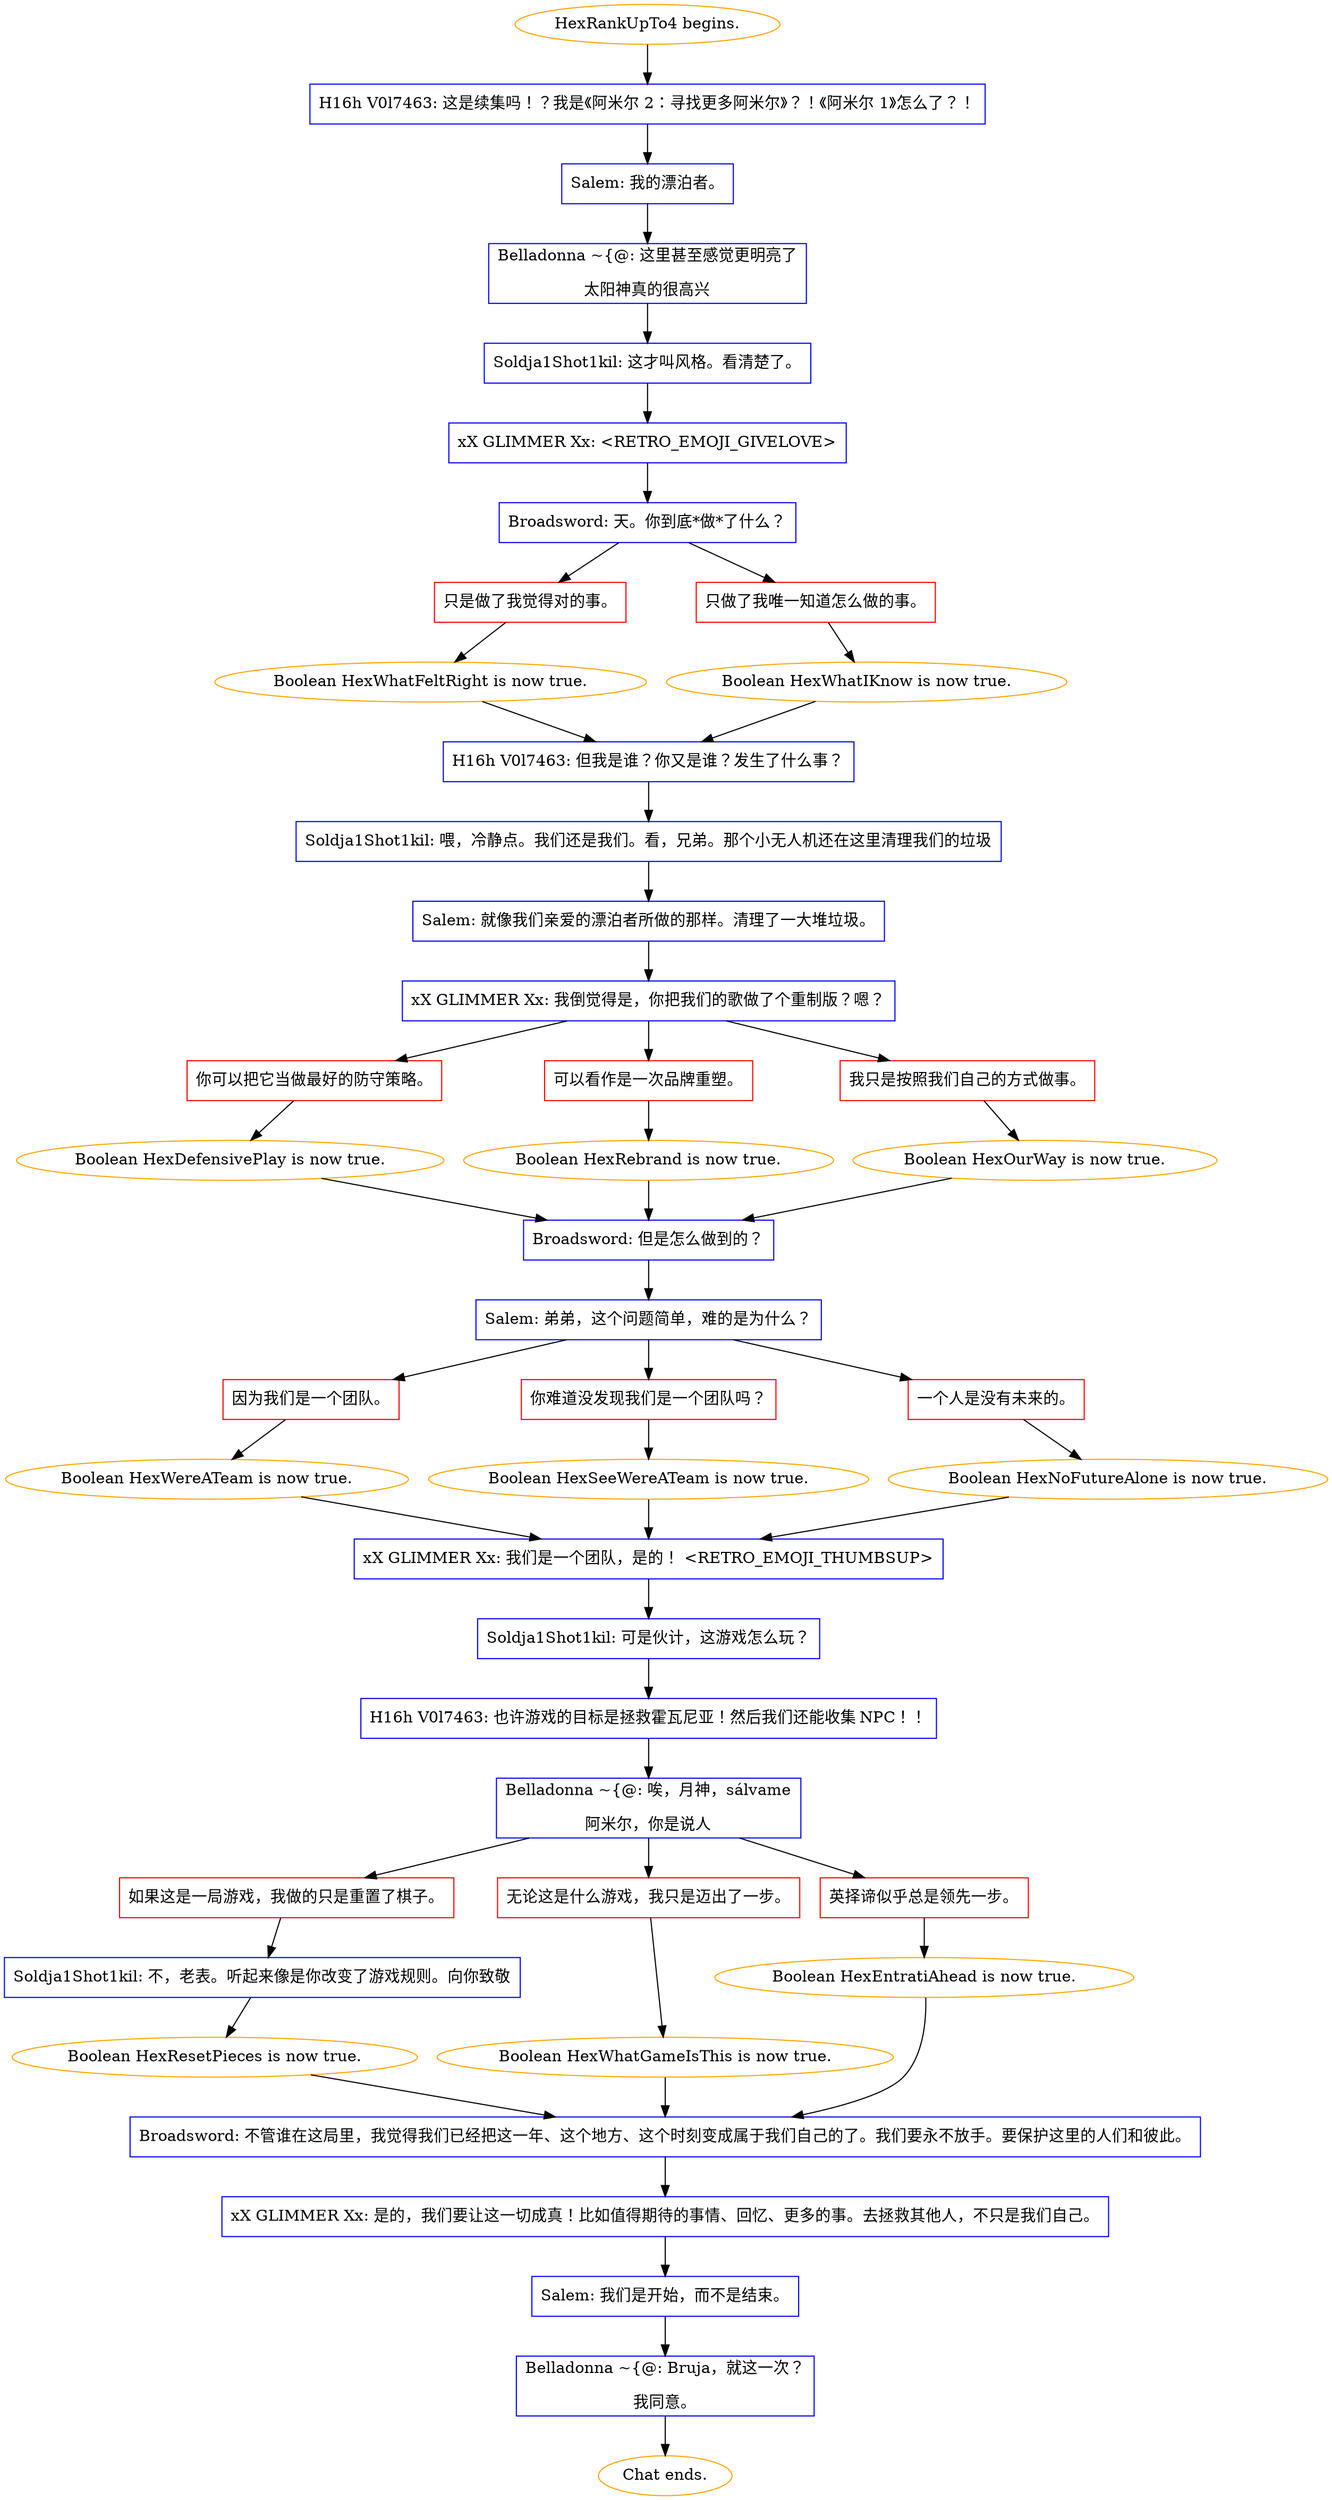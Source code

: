 digraph {
	"HexRankUpTo4 begins." [color=orange];
		"HexRankUpTo4 begins." -> j79474390;
	j79474390 [label="H16h V0l7463: 这是续集吗！？我是《阿米尔 2：寻找更多阿米尔》？！《阿米尔 1》怎么了？！",shape=box,color=blue];
		j79474390 -> j3684952186;
	j3684952186 [label="Salem: 我的漂泊者。",shape=box,color=blue];
		j3684952186 -> j3942917546;
	j3942917546 [label="Belladonna ~{@: 这里甚至感觉更明亮了
太阳神真的很高兴",shape=box,color=blue];
		j3942917546 -> j2054435513;
	j2054435513 [label="Soldja1Shot1kil: 这才叫风格。看清楚了。",shape=box,color=blue];
		j2054435513 -> j2066335406;
	j2066335406 [label="xX GLIMMER Xx: <RETRO_EMOJI_GIVELOVE>",shape=box,color=blue];
		j2066335406 -> j2283473978;
	j2283473978 [label="Broadsword: 天。你到底*做*了什么？",shape=box,color=blue];
		j2283473978 -> j2307104521;
		j2283473978 -> j3403059392;
	j2307104521 [label="只是做了我觉得对的事。",shape=box,color=red];
		j2307104521 -> j3886381165;
	j3403059392 [label="只做了我唯一知道怎么做的事。",shape=box,color=red];
		j3403059392 -> j904871824;
	j3886381165 [label="Boolean HexWhatFeltRight is now true.",color=orange];
		j3886381165 -> j4087690937;
	j904871824 [label="Boolean HexWhatIKnow is now true.",color=orange];
		j904871824 -> j4087690937;
	j4087690937 [label="H16h V0l7463: 但我是谁？你又是谁？发生了什么事？",shape=box,color=blue];
		j4087690937 -> j1390776609;
	j1390776609 [label="Soldja1Shot1kil: 喂，冷静点。我们还是我们。看，兄弟。那个小无人机还在这里清理我们的垃圾",shape=box,color=blue];
		j1390776609 -> j3535945729;
	j3535945729 [label="Salem: 就像我们亲爱的漂泊者所做的那样。清理了一大堆垃圾。",shape=box,color=blue];
		j3535945729 -> j2675647350;
	j2675647350 [label="xX GLIMMER Xx: 我倒觉得是，你把我们的歌做了个重制版？嗯？",shape=box,color=blue];
		j2675647350 -> j2705387462;
		j2675647350 -> j4087027550;
		j2675647350 -> j21102419;
	j2705387462 [label="你可以把它当做最好的防守策略。",shape=box,color=red];
		j2705387462 -> j3847157112;
	j4087027550 [label="可以看作是一次品牌重塑。",shape=box,color=red];
		j4087027550 -> j246640506;
	j21102419 [label="我只是按照我们自己的方式做事。",shape=box,color=red];
		j21102419 -> j1423675635;
	j3847157112 [label="Boolean HexDefensivePlay is now true.",color=orange];
		j3847157112 -> j2197059349;
	j246640506 [label="Boolean HexRebrand is now true.",color=orange];
		j246640506 -> j2197059349;
	j1423675635 [label="Boolean HexOurWay is now true.",color=orange];
		j1423675635 -> j2197059349;
	j2197059349 [label="Broadsword: 但是怎么做到的？",shape=box,color=blue];
		j2197059349 -> j1739004512;
	j1739004512 [label="Salem: 弟弟，这个问题简单，难的是为什么？",shape=box,color=blue];
		j1739004512 -> j3748730948;
		j1739004512 -> j545746839;
		j1739004512 -> j2671426897;
	j3748730948 [label="因为我们是一个团队。",shape=box,color=red];
		j3748730948 -> j1456508236;
	j545746839 [label="你难道没发现我们是一个团队吗？",shape=box,color=red];
		j545746839 -> j1639939079;
	j2671426897 [label="一个人是没有未来的。",shape=box,color=red];
		j2671426897 -> j2075818952;
	j1456508236 [label="Boolean HexWereATeam is now true.",color=orange];
		j1456508236 -> j2858527308;
	j1639939079 [label="Boolean HexSeeWereATeam is now true.",color=orange];
		j1639939079 -> j2858527308;
	j2075818952 [label="Boolean HexNoFutureAlone is now true.",color=orange];
		j2075818952 -> j2858527308;
	j2858527308 [label="xX GLIMMER Xx: 我们是一个团队，是的！ <RETRO_EMOJI_THUMBSUP>",shape=box,color=blue];
		j2858527308 -> j857476137;
	j857476137 [label="Soldja1Shot1kil: 可是伙计，这游戏怎么玩？",shape=box,color=blue];
		j857476137 -> j2772894590;
	j2772894590 [label="H16h V0l7463: 也许游戏的目标是拯救霍瓦尼亚！然后我们还能收集 NPC！！",shape=box,color=blue];
		j2772894590 -> j1548879184;
	j1548879184 [label="Belladonna ~{@: 唉，月神，sálvame
阿米尔，你是说人",shape=box,color=blue];
		j1548879184 -> j467360825;
		j1548879184 -> j504382065;
		j1548879184 -> j754373302;
	j467360825 [label="如果这是一局游戏，我做的只是重置了棋子。",shape=box,color=red];
		j467360825 -> j2325203549;
	j504382065 [label="无论这是什么游戏，我只是迈出了一步。",shape=box,color=red];
		j504382065 -> j1830096067;
	j754373302 [label="英择谛似乎总是领先一步。",shape=box,color=red];
		j754373302 -> j3019986023;
	j2325203549 [label="Soldja1Shot1kil: 不，老表。听起来像是你改变了游戏规则。向你致敬",shape=box,color=blue];
		j2325203549 -> j1338786792;
	j1830096067 [label="Boolean HexWhatGameIsThis is now true.",color=orange];
		j1830096067 -> j329323961;
	j3019986023 [label="Boolean HexEntratiAhead is now true.",color=orange];
		j3019986023 -> j329323961;
	j1338786792 [label="Boolean HexResetPieces is now true.",color=orange];
		j1338786792 -> j329323961;
	j329323961 [label="Broadsword: 不管谁在这局里，我觉得我们已经把这一年、这个地方、这个时刻变成属于我们自己的了。我们要永不放手。要保护这里的人们和彼此。",shape=box,color=blue];
		j329323961 -> j3340888902;
	j3340888902 [label="xX GLIMMER Xx: 是的，我们要让这一切成真！比如值得期待的事情、回忆、更多的事。去拯救其他人，不只是我们自己。",shape=box,color=blue];
		j3340888902 -> j3696722163;
	j3696722163 [label="Salem: 我们是开始，而不是结束。",shape=box,color=blue];
		j3696722163 -> j287162326;
	j287162326 [label="Belladonna ~{@: Bruja，就这一次？
我同意。",shape=box,color=blue];
		j287162326 -> "Chat ends.";
	"Chat ends." [color=orange];
}